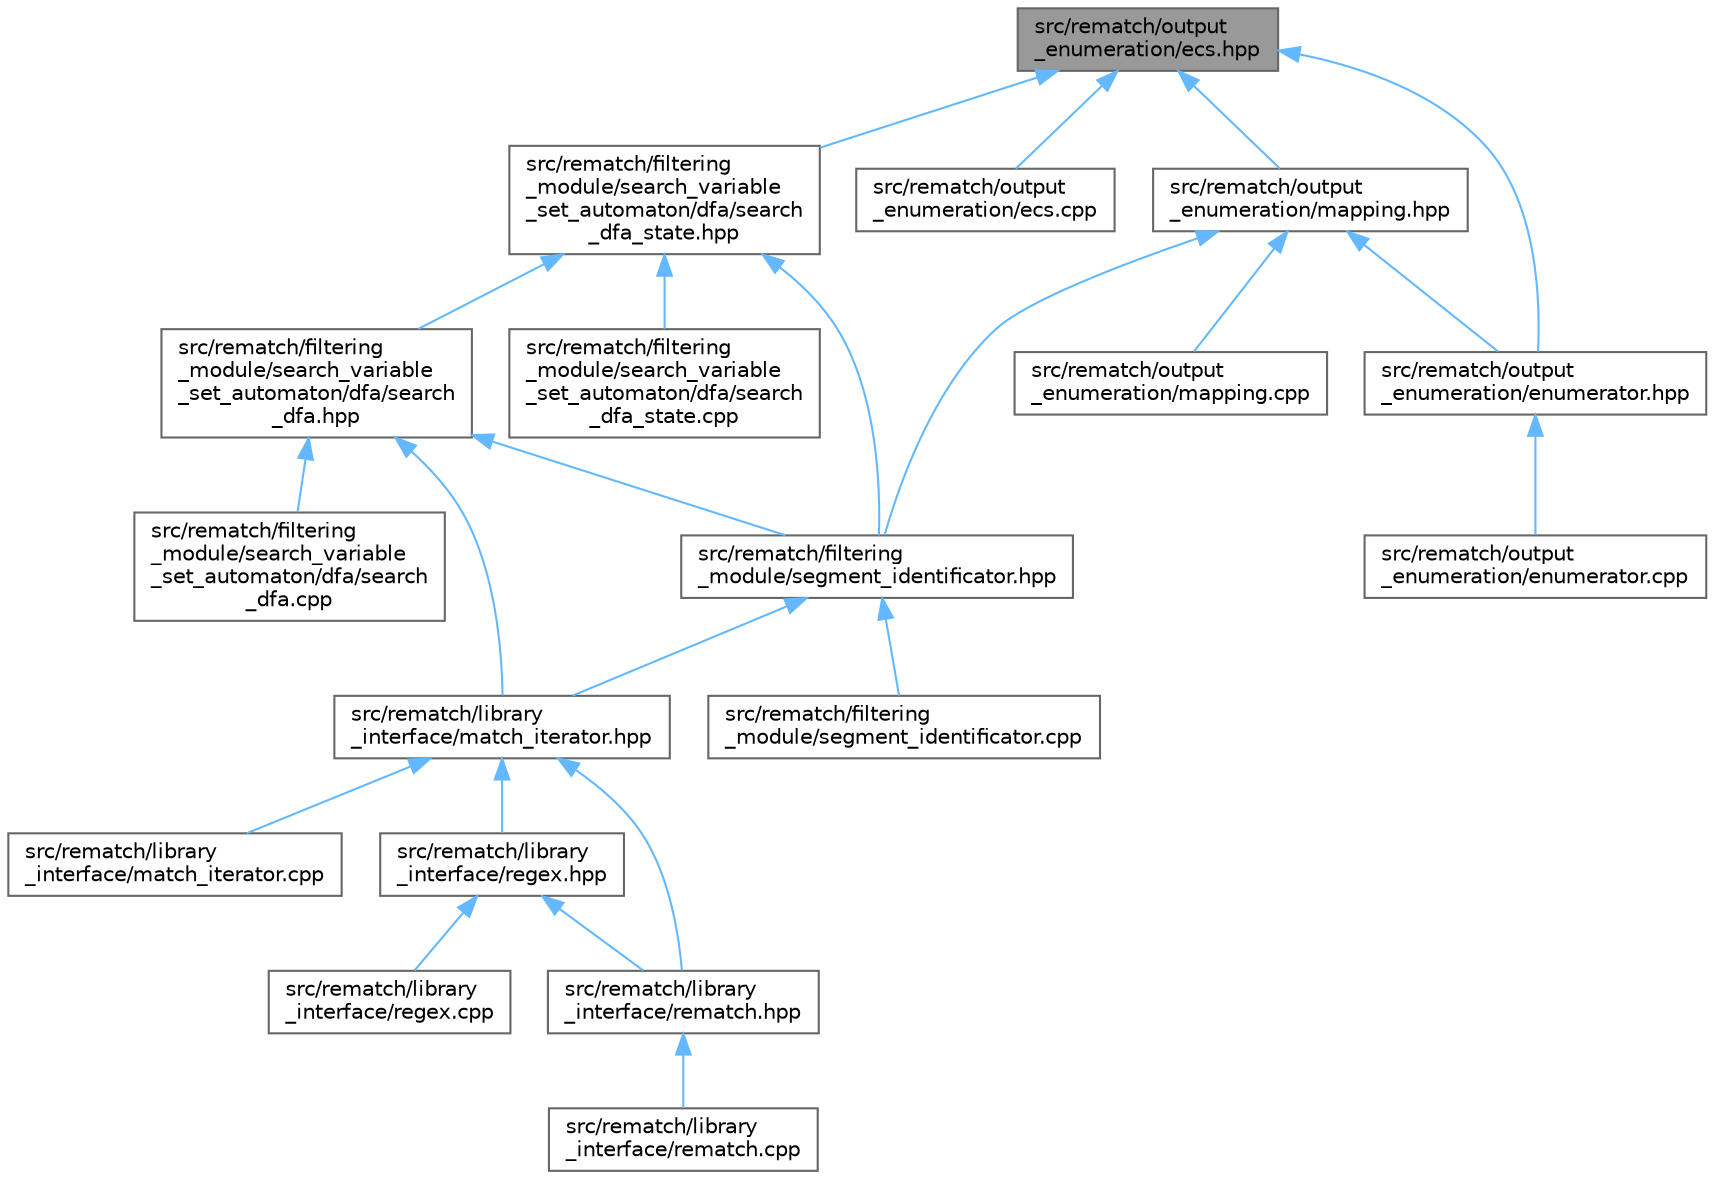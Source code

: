 digraph "src/rematch/output_enumeration/ecs.hpp"
{
 // LATEX_PDF_SIZE
  bgcolor="transparent";
  edge [fontname=Helvetica,fontsize=10,labelfontname=Helvetica,labelfontsize=10];
  node [fontname=Helvetica,fontsize=10,shape=box,height=0.2,width=0.4];
  Node1 [label="src/rematch/output\l_enumeration/ecs.hpp",height=0.2,width=0.4,color="gray40", fillcolor="grey60", style="filled", fontcolor="black",tooltip=" "];
  Node1 -> Node2 [dir="back",color="steelblue1",style="solid"];
  Node2 [label="src/rematch/filtering\l_module/search_variable\l_set_automaton/dfa/search\l_dfa_state.hpp",height=0.2,width=0.4,color="grey40", fillcolor="white", style="filled",URL="$d4/d3a/search__dfa__state_8hpp.html",tooltip=" "];
  Node2 -> Node3 [dir="back",color="steelblue1",style="solid"];
  Node3 [label="src/rematch/filtering\l_module/search_variable\l_set_automaton/dfa/search\l_dfa.hpp",height=0.2,width=0.4,color="grey40", fillcolor="white", style="filled",URL="$de/db4/search__dfa_8hpp.html",tooltip=" "];
  Node3 -> Node4 [dir="back",color="steelblue1",style="solid"];
  Node4 [label="src/rematch/filtering\l_module/search_variable\l_set_automaton/dfa/search\l_dfa.cpp",height=0.2,width=0.4,color="grey40", fillcolor="white", style="filled",URL="$d8/dde/search__dfa_8cpp.html",tooltip=" "];
  Node3 -> Node5 [dir="back",color="steelblue1",style="solid"];
  Node5 [label="src/rematch/filtering\l_module/segment_identificator.hpp",height=0.2,width=0.4,color="grey40", fillcolor="white", style="filled",URL="$df/dd0/segment__identificator_8hpp.html",tooltip=" "];
  Node5 -> Node6 [dir="back",color="steelblue1",style="solid"];
  Node6 [label="src/rematch/filtering\l_module/segment_identificator.cpp",height=0.2,width=0.4,color="grey40", fillcolor="white", style="filled",URL="$d9/d43/segment__identificator_8cpp.html",tooltip=" "];
  Node5 -> Node7 [dir="back",color="steelblue1",style="solid"];
  Node7 [label="src/rematch/library\l_interface/match_iterator.hpp",height=0.2,width=0.4,color="grey40", fillcolor="white", style="filled",URL="$d4/dd5/match__iterator_8hpp.html",tooltip=" "];
  Node7 -> Node8 [dir="back",color="steelblue1",style="solid"];
  Node8 [label="src/rematch/library\l_interface/match_iterator.cpp",height=0.2,width=0.4,color="grey40", fillcolor="white", style="filled",URL="$d4/d17/match__iterator_8cpp.html",tooltip=" "];
  Node7 -> Node9 [dir="back",color="steelblue1",style="solid"];
  Node9 [label="src/rematch/library\l_interface/regex.hpp",height=0.2,width=0.4,color="grey40", fillcolor="white", style="filled",URL="$d6/d6f/regex_8hpp.html",tooltip=" "];
  Node9 -> Node10 [dir="back",color="steelblue1",style="solid"];
  Node10 [label="src/rematch/library\l_interface/regex.cpp",height=0.2,width=0.4,color="grey40", fillcolor="white", style="filled",URL="$d6/d85/regex_8cpp.html",tooltip=" "];
  Node9 -> Node11 [dir="back",color="steelblue1",style="solid"];
  Node11 [label="src/rematch/library\l_interface/rematch.hpp",height=0.2,width=0.4,color="grey40", fillcolor="white", style="filled",URL="$d8/d08/rematch_8hpp.html",tooltip=" "];
  Node11 -> Node12 [dir="back",color="steelblue1",style="solid"];
  Node12 [label="src/rematch/library\l_interface/rematch.cpp",height=0.2,width=0.4,color="grey40", fillcolor="white", style="filled",URL="$da/d8d/rematch_8cpp.html",tooltip=" "];
  Node7 -> Node11 [dir="back",color="steelblue1",style="solid"];
  Node3 -> Node7 [dir="back",color="steelblue1",style="solid"];
  Node2 -> Node13 [dir="back",color="steelblue1",style="solid"];
  Node13 [label="src/rematch/filtering\l_module/search_variable\l_set_automaton/dfa/search\l_dfa_state.cpp",height=0.2,width=0.4,color="grey40", fillcolor="white", style="filled",URL="$dd/d4c/search__dfa__state_8cpp.html",tooltip=" "];
  Node2 -> Node5 [dir="back",color="steelblue1",style="solid"];
  Node1 -> Node14 [dir="back",color="steelblue1",style="solid"];
  Node14 [label="src/rematch/output\l_enumeration/ecs.cpp",height=0.2,width=0.4,color="grey40", fillcolor="white", style="filled",URL="$df/d12/ecs_8cpp.html",tooltip=" "];
  Node1 -> Node15 [dir="back",color="steelblue1",style="solid"];
  Node15 [label="src/rematch/output\l_enumeration/enumerator.hpp",height=0.2,width=0.4,color="grey40", fillcolor="white", style="filled",URL="$d0/dcf/enumerator_8hpp.html",tooltip=" "];
  Node15 -> Node16 [dir="back",color="steelblue1",style="solid"];
  Node16 [label="src/rematch/output\l_enumeration/enumerator.cpp",height=0.2,width=0.4,color="grey40", fillcolor="white", style="filled",URL="$d0/d24/enumerator_8cpp.html",tooltip=" "];
  Node1 -> Node17 [dir="back",color="steelblue1",style="solid"];
  Node17 [label="src/rematch/output\l_enumeration/mapping.hpp",height=0.2,width=0.4,color="grey40", fillcolor="white", style="filled",URL="$d5/ddf/mapping_8hpp.html",tooltip=" "];
  Node17 -> Node5 [dir="back",color="steelblue1",style="solid"];
  Node17 -> Node15 [dir="back",color="steelblue1",style="solid"];
  Node17 -> Node18 [dir="back",color="steelblue1",style="solid"];
  Node18 [label="src/rematch/output\l_enumeration/mapping.cpp",height=0.2,width=0.4,color="grey40", fillcolor="white", style="filled",URL="$d3/d00/mapping_8cpp.html",tooltip=" "];
}
